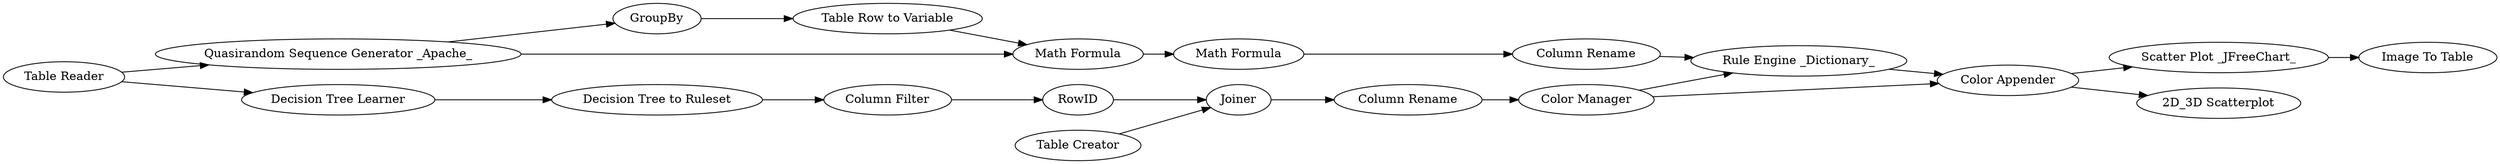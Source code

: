digraph {
	127 -> 130
	119 -> 120
	92 -> 89
	91 -> 94
	12 -> 92
	121 -> 122
	128 -> 129
	123 -> 125
	97 -> 88
	129 -> 131
	119 -> 122
	120 -> 121
	89 -> 91
	122 -> 123
	130 -> 128
	94 -> 88
	128 -> 132
	96 -> 127
	127 -> 128
	12 -> 119
	88 -> 96
	125 -> 130
	91 [label="Column Filter"]
	89 [label="Decision Tree to Ruleset"]
	97 [label="Table Creator"]
	122 [label="Math Formula"]
	121 [label="Table Row to Variable"]
	92 [label="Decision Tree Learner"]
	119 [label="Quasirandom Sequence Generator _Apache_"]
	131 [label="Image To Table"]
	129 [label="Scatter Plot _JFreeChart_"]
	12 [label="Table Reader"]
	123 [label="Math Formula"]
	125 [label="Column Rename"]
	127 [label="Color Manager"]
	94 [label=RowID]
	96 [label="Column Rename"]
	120 [label=GroupBy]
	88 [label=Joiner]
	130 [label="Rule Engine _Dictionary_"]
	128 [label="Color Appender"]
	132 [label="2D_3D Scatterplot"]
	rankdir=LR
}
